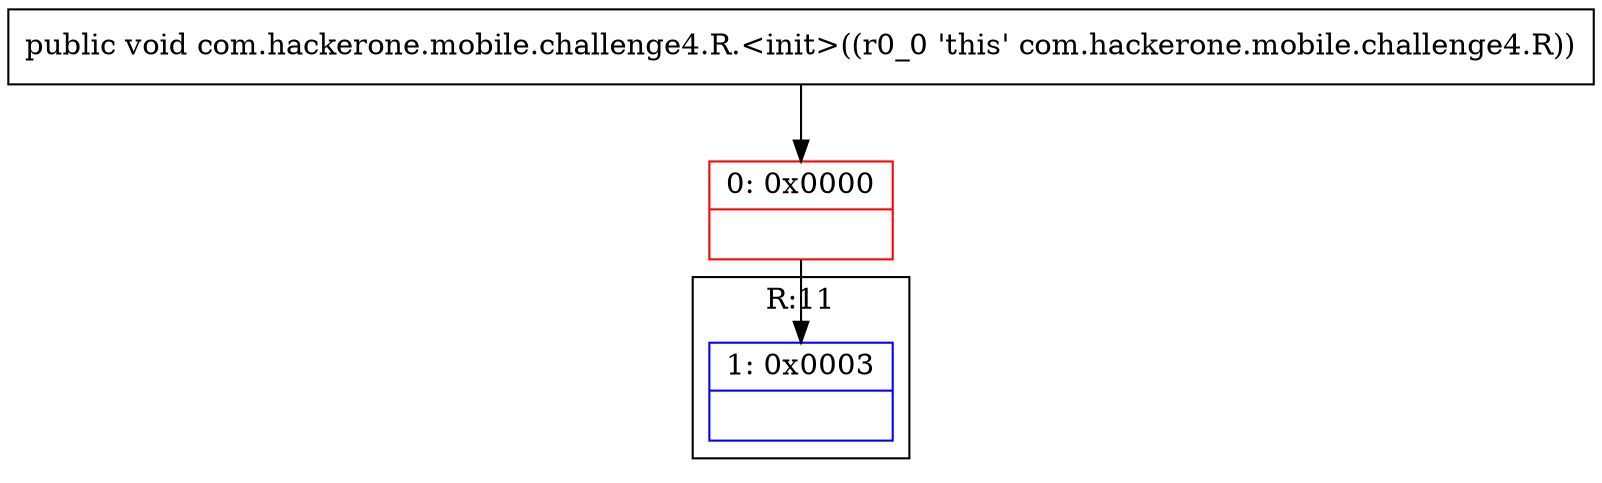 digraph "CFG forcom.hackerone.mobile.challenge4.R.\<init\>()V" {
subgraph cluster_Region_1985255327 {
label = "R:11";
node [shape=record,color=blue];
Node_1 [shape=record,label="{1\:\ 0x0003|\l}"];
}
Node_0 [shape=record,color=red,label="{0\:\ 0x0000|\l}"];
MethodNode[shape=record,label="{public void com.hackerone.mobile.challenge4.R.\<init\>((r0_0 'this' com.hackerone.mobile.challenge4.R)) }"];
MethodNode -> Node_0;
Node_0 -> Node_1;
}

